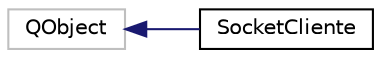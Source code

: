 digraph "Graphical Class Hierarchy"
{
 // LATEX_PDF_SIZE
  edge [fontname="Helvetica",fontsize="10",labelfontname="Helvetica",labelfontsize="10"];
  node [fontname="Helvetica",fontsize="10",shape=record];
  rankdir="LR";
  Node3 [label="QObject",height=0.2,width=0.4,color="grey75", fillcolor="white", style="filled",tooltip=" "];
  Node3 -> Node0 [dir="back",color="midnightblue",fontsize="10",style="solid",fontname="Helvetica"];
  Node0 [label="SocketCliente",height=0.2,width=0.4,color="black", fillcolor="white", style="filled",URL="$class_socket_cliente.html",tooltip="The SocketCliente class La clase que permite la creacion del Socket Cliente, asi como su conexion con..."];
}
